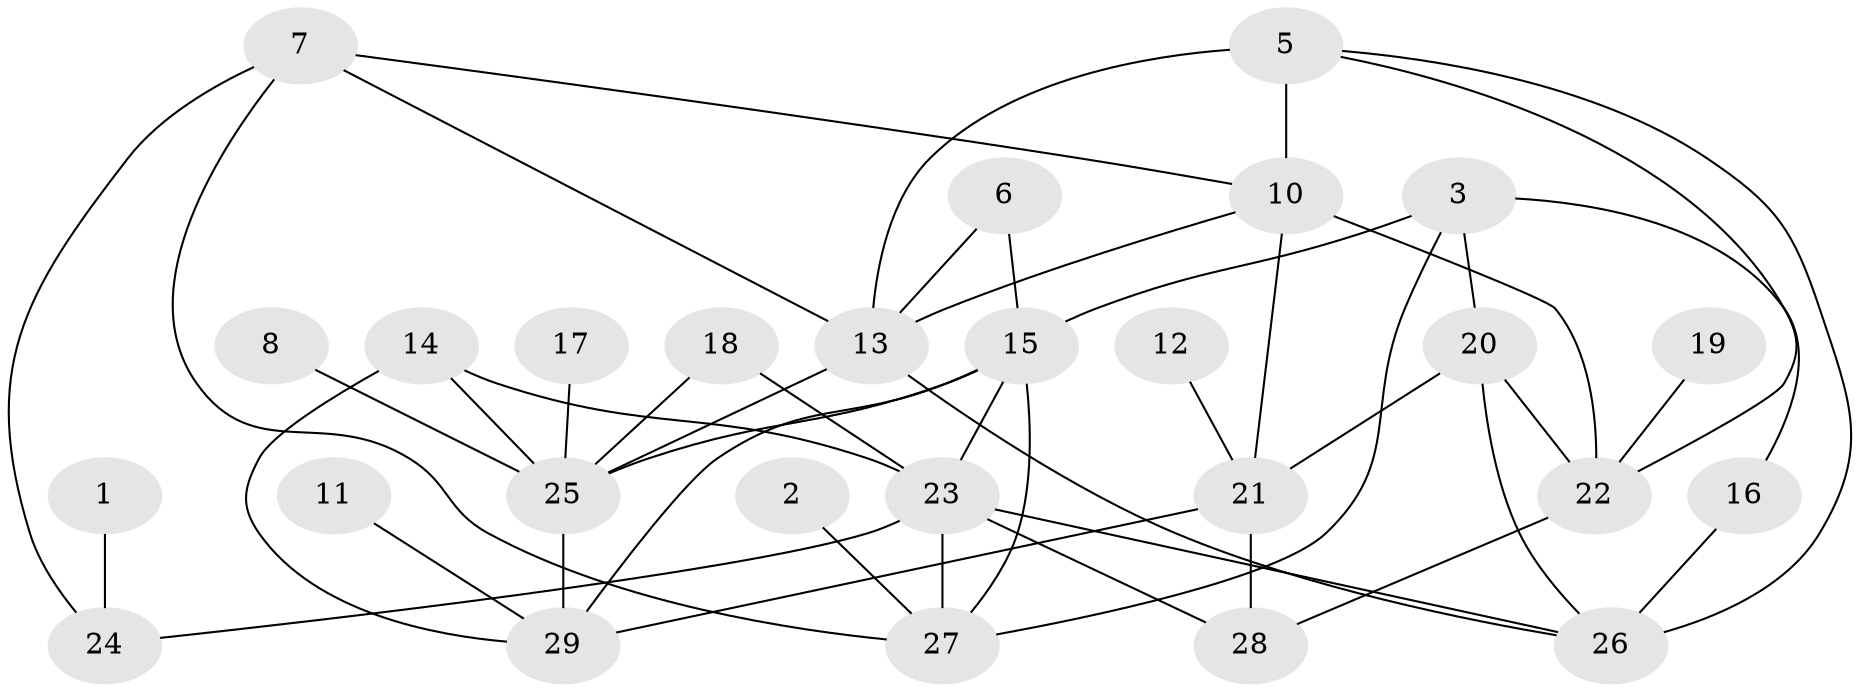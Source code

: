 // original degree distribution, {3: 0.27586206896551724, 1: 0.15517241379310345, 4: 0.15517241379310345, 2: 0.2413793103448276, 5: 0.1206896551724138, 0: 0.034482758620689655, 6: 0.017241379310344827}
// Generated by graph-tools (version 1.1) at 2025/49/03/09/25 03:49:06]
// undirected, 27 vertices, 47 edges
graph export_dot {
graph [start="1"]
  node [color=gray90,style=filled];
  1;
  2;
  3;
  5;
  6;
  7;
  8;
  10;
  11;
  12;
  13;
  14;
  15;
  16;
  17;
  18;
  19;
  20;
  21;
  22;
  23;
  24;
  25;
  26;
  27;
  28;
  29;
  1 -- 24 [weight=1.0];
  2 -- 27 [weight=1.0];
  3 -- 15 [weight=1.0];
  3 -- 16 [weight=1.0];
  3 -- 20 [weight=1.0];
  3 -- 27 [weight=1.0];
  5 -- 10 [weight=2.0];
  5 -- 13 [weight=1.0];
  5 -- 22 [weight=1.0];
  5 -- 26 [weight=1.0];
  6 -- 13 [weight=1.0];
  6 -- 15 [weight=1.0];
  7 -- 10 [weight=1.0];
  7 -- 13 [weight=1.0];
  7 -- 24 [weight=1.0];
  7 -- 27 [weight=1.0];
  8 -- 25 [weight=1.0];
  10 -- 13 [weight=1.0];
  10 -- 21 [weight=1.0];
  10 -- 22 [weight=1.0];
  11 -- 29 [weight=1.0];
  12 -- 21 [weight=1.0];
  13 -- 25 [weight=1.0];
  13 -- 26 [weight=1.0];
  14 -- 23 [weight=1.0];
  14 -- 25 [weight=1.0];
  14 -- 29 [weight=1.0];
  15 -- 23 [weight=1.0];
  15 -- 25 [weight=2.0];
  15 -- 27 [weight=1.0];
  15 -- 29 [weight=1.0];
  16 -- 26 [weight=2.0];
  17 -- 25 [weight=1.0];
  18 -- 23 [weight=1.0];
  18 -- 25 [weight=1.0];
  19 -- 22 [weight=1.0];
  20 -- 21 [weight=1.0];
  20 -- 22 [weight=1.0];
  20 -- 26 [weight=1.0];
  21 -- 28 [weight=1.0];
  21 -- 29 [weight=1.0];
  22 -- 28 [weight=1.0];
  23 -- 24 [weight=1.0];
  23 -- 26 [weight=1.0];
  23 -- 27 [weight=1.0];
  23 -- 28 [weight=1.0];
  25 -- 29 [weight=1.0];
}
